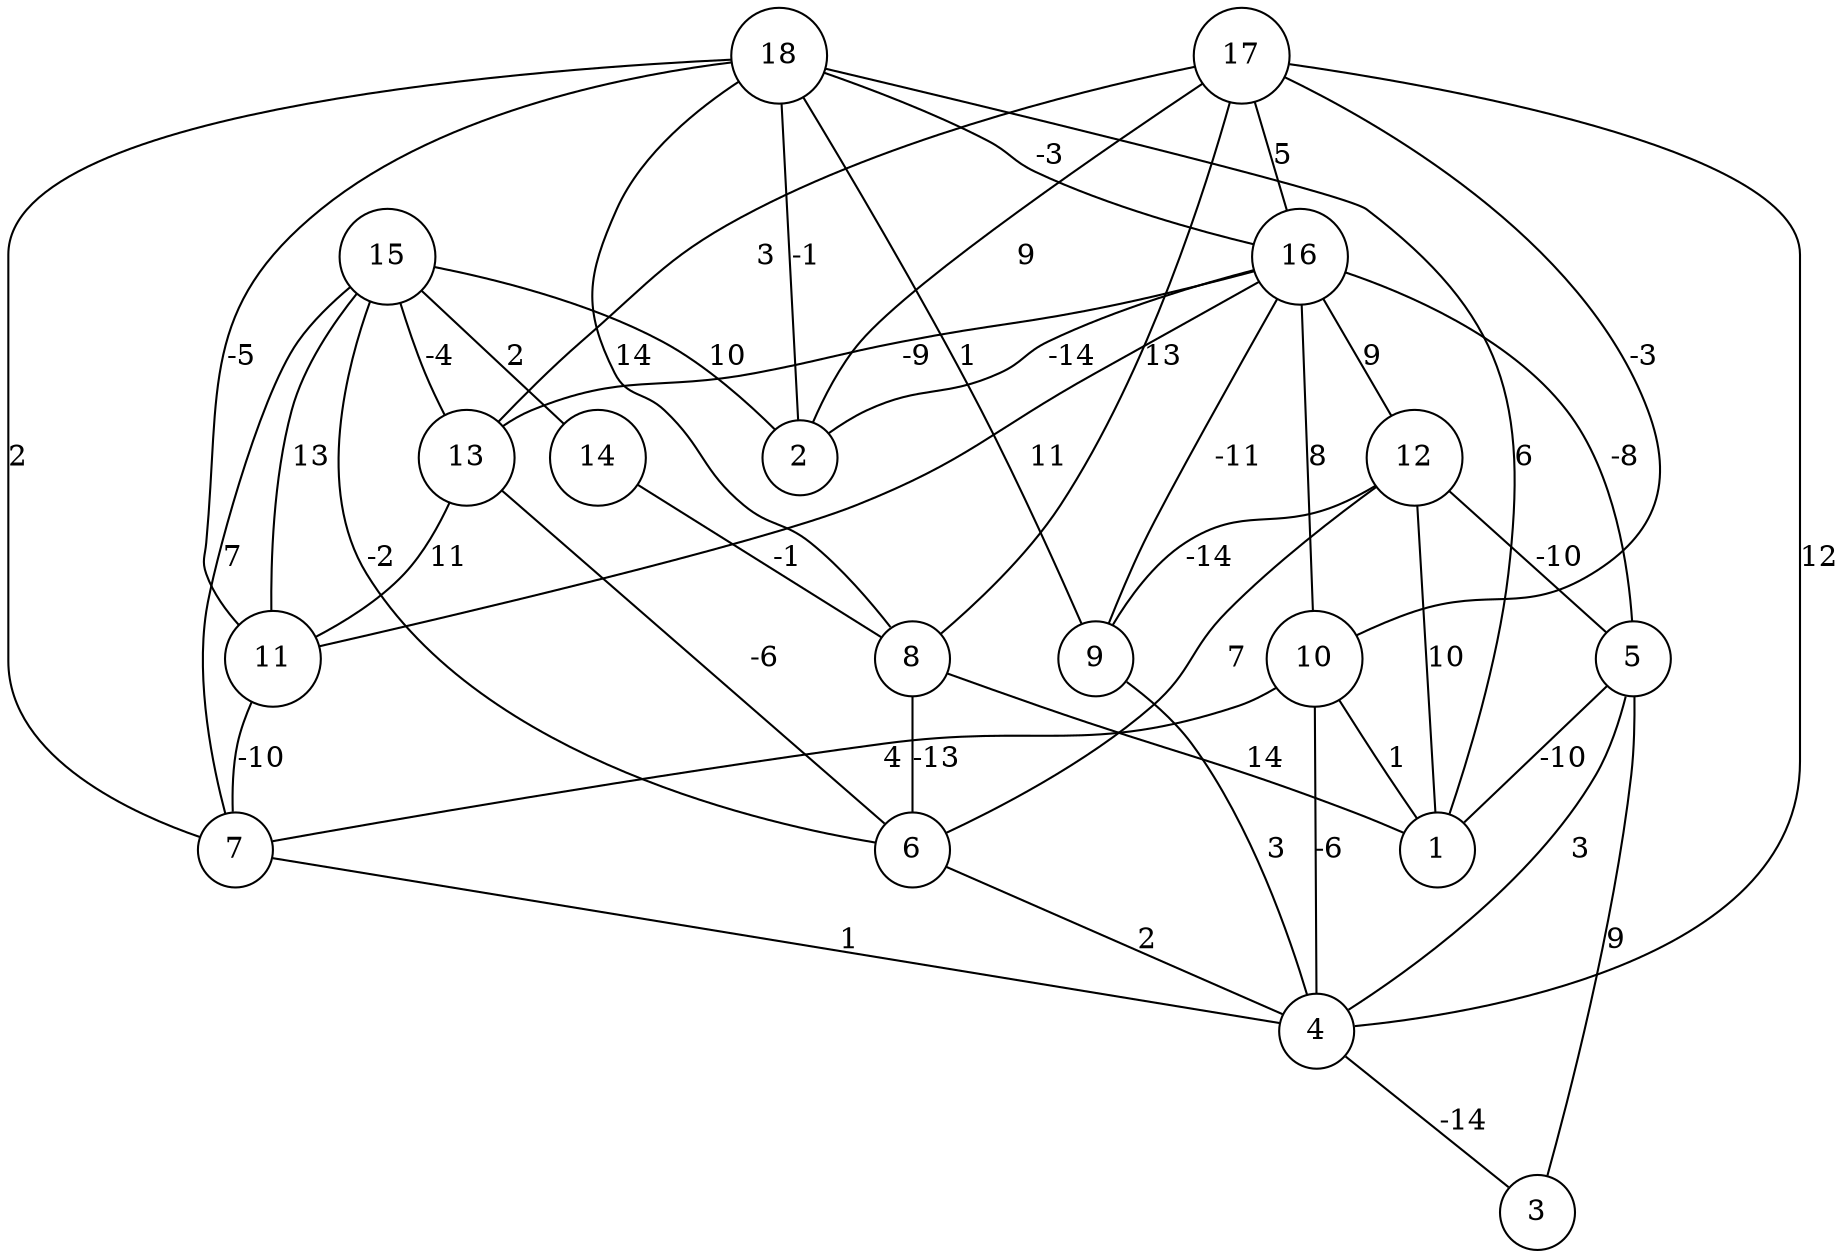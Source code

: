 graph { 
	 fontname="Helvetica,Arial,sans-serif" 
	 node [shape = circle]; 
	 18 -- 1 [label = "6"];
	 18 -- 2 [label = "-1"];
	 18 -- 7 [label = "2"];
	 18 -- 8 [label = "14"];
	 18 -- 9 [label = "1"];
	 18 -- 11 [label = "-5"];
	 18 -- 16 [label = "-3"];
	 17 -- 2 [label = "9"];
	 17 -- 4 [label = "12"];
	 17 -- 8 [label = "13"];
	 17 -- 10 [label = "-3"];
	 17 -- 13 [label = "3"];
	 17 -- 16 [label = "5"];
	 16 -- 2 [label = "-14"];
	 16 -- 5 [label = "-8"];
	 16 -- 9 [label = "-11"];
	 16 -- 10 [label = "8"];
	 16 -- 11 [label = "11"];
	 16 -- 12 [label = "9"];
	 16 -- 13 [label = "-9"];
	 15 -- 2 [label = "10"];
	 15 -- 6 [label = "-2"];
	 15 -- 7 [label = "7"];
	 15 -- 11 [label = "13"];
	 15 -- 13 [label = "-4"];
	 15 -- 14 [label = "2"];
	 14 -- 8 [label = "-1"];
	 13 -- 6 [label = "-6"];
	 13 -- 11 [label = "11"];
	 12 -- 1 [label = "10"];
	 12 -- 5 [label = "-10"];
	 12 -- 6 [label = "7"];
	 12 -- 9 [label = "-14"];
	 11 -- 7 [label = "-10"];
	 10 -- 1 [label = "1"];
	 10 -- 4 [label = "-6"];
	 10 -- 7 [label = "4"];
	 9 -- 4 [label = "3"];
	 8 -- 1 [label = "14"];
	 8 -- 6 [label = "-13"];
	 7 -- 4 [label = "1"];
	 6 -- 4 [label = "2"];
	 5 -- 1 [label = "-10"];
	 5 -- 3 [label = "9"];
	 5 -- 4 [label = "3"];
	 4 -- 3 [label = "-14"];
	 1;
	 2;
	 3;
	 4;
	 5;
	 6;
	 7;
	 8;
	 9;
	 10;
	 11;
	 12;
	 13;
	 14;
	 15;
	 16;
	 17;
	 18;
}

